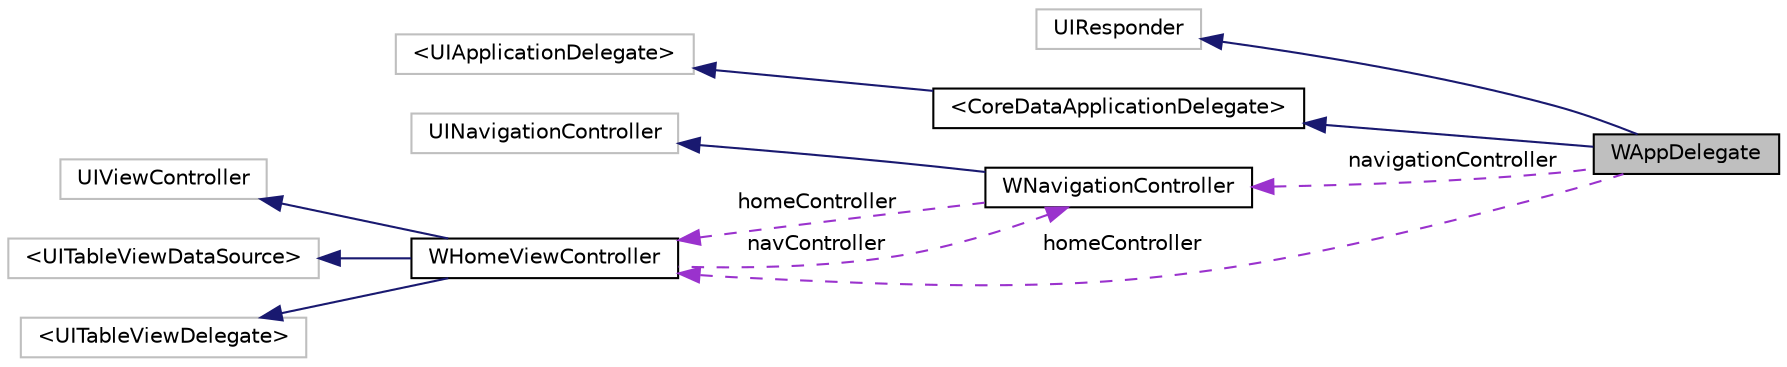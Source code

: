 digraph "WAppDelegate"
{
  edge [fontname="Helvetica",fontsize="10",labelfontname="Helvetica",labelfontsize="10"];
  node [fontname="Helvetica",fontsize="10",shape=record];
  rankdir="LR";
  Node1 [label="WAppDelegate",height=0.2,width=0.4,color="black", fillcolor="grey75", style="filled" fontcolor="black"];
  Node2 -> Node1 [dir="back",color="midnightblue",fontsize="10",style="solid",fontname="Helvetica"];
  Node2 [label="UIResponder",height=0.2,width=0.4,color="grey75", fillcolor="white", style="filled"];
  Node3 -> Node1 [dir="back",color="midnightblue",fontsize="10",style="solid",fontname="Helvetica"];
  Node3 [label="\<CoreDataApplicationDelegate\>",height=0.2,width=0.4,color="black", fillcolor="white", style="filled",URL="$protocol_core_data_application_delegate-p.html"];
  Node4 -> Node3 [dir="back",color="midnightblue",fontsize="10",style="solid",fontname="Helvetica"];
  Node4 [label="\<UIApplicationDelegate\>",height=0.2,width=0.4,color="grey75", fillcolor="white", style="filled"];
  Node5 -> Node1 [dir="back",color="darkorchid3",fontsize="10",style="dashed",label=" homeController" ,fontname="Helvetica"];
  Node5 [label="WHomeViewController",height=0.2,width=0.4,color="black", fillcolor="white", style="filled",URL="$interface_w_home_view_controller.html"];
  Node6 -> Node5 [dir="back",color="midnightblue",fontsize="10",style="solid",fontname="Helvetica"];
  Node6 [label="UIViewController",height=0.2,width=0.4,color="grey75", fillcolor="white", style="filled"];
  Node7 -> Node5 [dir="back",color="midnightblue",fontsize="10",style="solid",fontname="Helvetica"];
  Node7 [label="\<UITableViewDataSource\>",height=0.2,width=0.4,color="grey75", fillcolor="white", style="filled"];
  Node8 -> Node5 [dir="back",color="midnightblue",fontsize="10",style="solid",fontname="Helvetica"];
  Node8 [label="\<UITableViewDelegate\>",height=0.2,width=0.4,color="grey75", fillcolor="white", style="filled"];
  Node9 -> Node5 [dir="back",color="darkorchid3",fontsize="10",style="dashed",label=" navController" ,fontname="Helvetica"];
  Node9 [label="WNavigationController",height=0.2,width=0.4,color="black", fillcolor="white", style="filled",URL="$interface_w_navigation_controller.html"];
  Node10 -> Node9 [dir="back",color="midnightblue",fontsize="10",style="solid",fontname="Helvetica"];
  Node10 [label="UINavigationController",height=0.2,width=0.4,color="grey75", fillcolor="white", style="filled"];
  Node5 -> Node9 [dir="back",color="darkorchid3",fontsize="10",style="dashed",label=" homeController" ,fontname="Helvetica"];
  Node9 -> Node1 [dir="back",color="darkorchid3",fontsize="10",style="dashed",label=" navigationController" ,fontname="Helvetica"];
}

